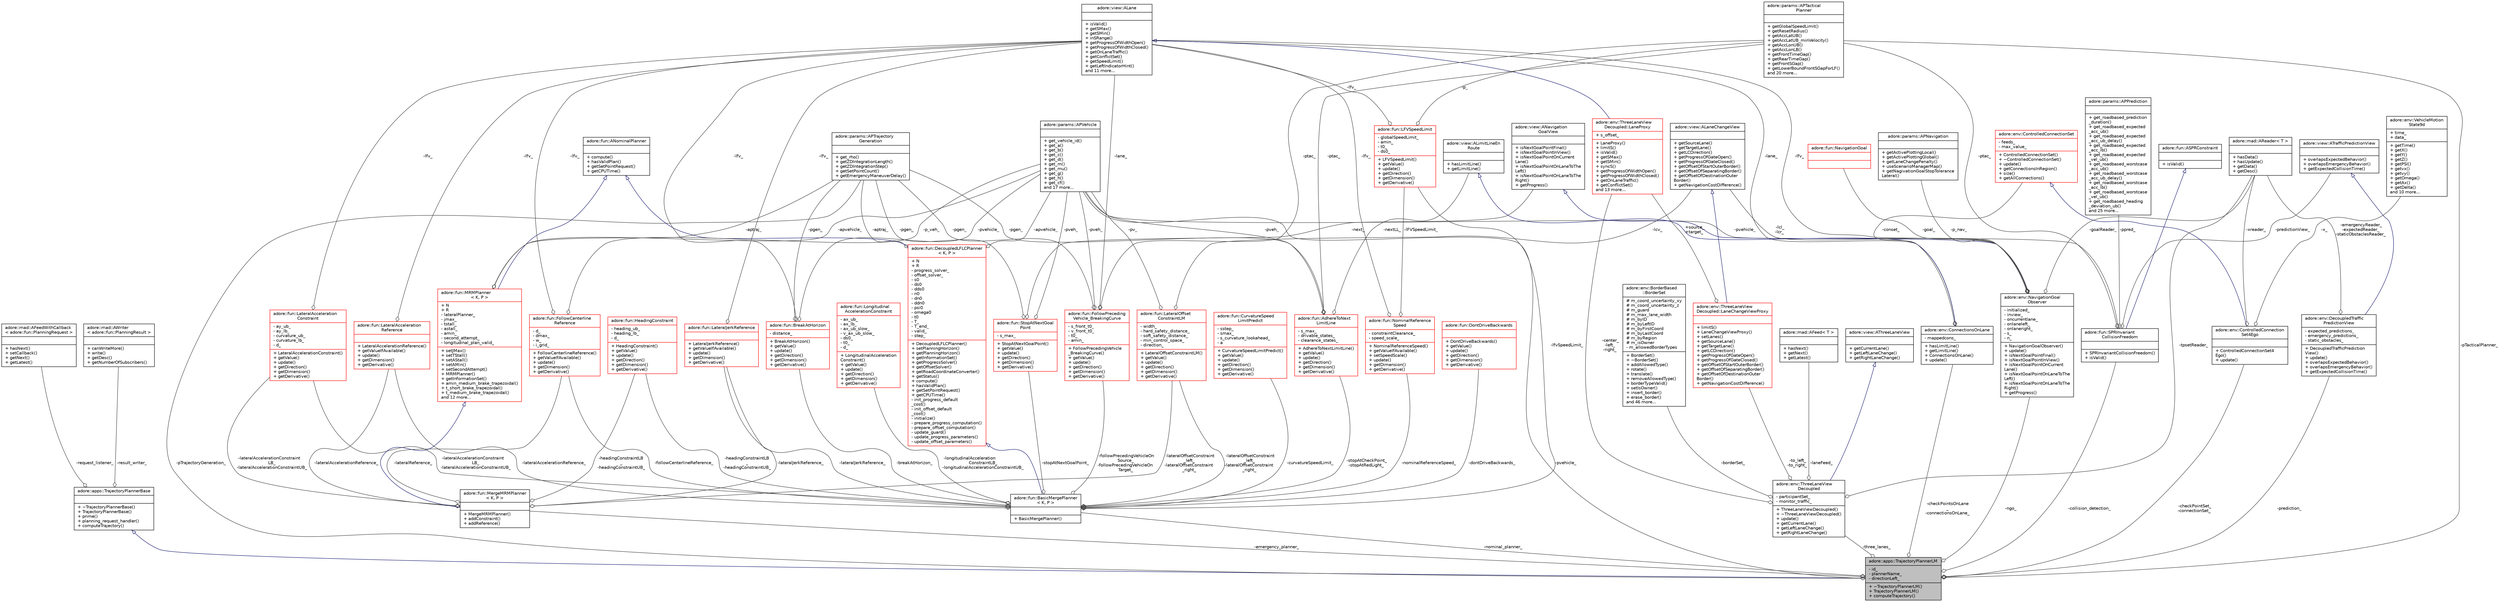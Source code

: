 digraph "adore::apps::TrajectoryPlannerLM"
{
 // LATEX_PDF_SIZE
  edge [fontname="Helvetica",fontsize="10",labelfontname="Helvetica",labelfontsize="10"];
  node [fontname="Helvetica",fontsize="10",shape=record];
  Node1 [label="{adore::apps::TrajectoryPlannerLM\n|- id_\l- plannerName_\l- directionLeft_\l|+ ~TrajectoryPlannerLM()\l+ TrajectoryPlannerLM()\l+ computeTrajectory()\l}",height=0.2,width=0.4,color="black", fillcolor="grey75", style="filled", fontcolor="black",tooltip="Decoupled trajectory planner, which uses TrajectoryPlannerBase to compute and provide a PlanningResul..."];
  Node2 -> Node1 [dir="back",color="midnightblue",fontsize="10",style="solid",arrowtail="onormal",fontname="Helvetica"];
  Node2 [label="{adore::apps::TrajectoryPlannerBase\n||+ ~TrajectoryPlannerBase()\l+ TrajectoryPlannerBase()\l+ prime()\l+ planning_request_handler()\l+ computeTrajectory()\l}",height=0.2,width=0.4,color="black", fillcolor="white", style="filled",URL="$classadore_1_1apps_1_1TrajectoryPlannerBase.html",tooltip="Base class for different trajectory planners: Handles communication w/ decision making module...."];
  Node3 -> Node2 [color="grey25",fontsize="10",style="solid",label=" -request_listener_" ,arrowhead="odiamond",fontname="Helvetica"];
  Node3 [label="{adore::mad::AFeedWithCallback\l\< adore::fun::PlanningRequest \>\n||+ hasNext()\l+ setCallback()\l+ getNext()\l+ getLatest()\l}",height=0.2,width=0.4,color="black", fillcolor="white", style="filled",URL="$classadore_1_1mad_1_1AFeedWithCallback.html",tooltip=" "];
  Node4 -> Node2 [color="grey25",fontsize="10",style="solid",label=" -result_writer_" ,arrowhead="odiamond",fontname="Helvetica"];
  Node4 [label="{adore::mad::AWriter\l\< adore::fun::PlanningResult \>\n||+ canWriteMore()\l+ write()\l+ getDesc()\l+ getNumberOfSubscribers()\l}",height=0.2,width=0.4,color="black", fillcolor="white", style="filled",URL="$classadore_1_1mad_1_1AWriter.html",tooltip=" "];
  Node5 -> Node1 [color="grey25",fontsize="10",style="solid",label=" -pTrajectoryGeneration_" ,arrowhead="odiamond",fontname="Helvetica"];
  Node5 [label="{adore::params::APTrajectory\lGeneration\n||+ get_rho()\l+ getZDIntegrationLength()\l+ getZDIntegrationStep()\l+ getSetPointCount()\l+ getEmergencyManeuverDelay()\l}",height=0.2,width=0.4,color="black", fillcolor="white", style="filled",URL="$classadore_1_1params_1_1APTrajectoryGeneration.html",tooltip="abstract class containing parameters to configure the behaviour of trajectory generation"];
  Node6 -> Node1 [color="grey25",fontsize="10",style="solid",label=" -nominal_planner_" ,arrowhead="odiamond",fontname="Helvetica"];
  Node6 [label="{adore::fun::BasicMergePlanner\l\< K, P \>\n||+ BasicMergePlanner()\l}",height=0.2,width=0.4,color="black", fillcolor="white", style="filled",URL="$classadore_1_1fun_1_1BasicMergePlanner.html",tooltip=" "];
  Node7 -> Node6 [dir="back",color="midnightblue",fontsize="10",style="solid",arrowtail="onormal",fontname="Helvetica"];
  Node7 [label="{adore::fun::DecoupledLFLCPlanner\l\< K, P \>\n|+ N\l+ R\l- progress_solver_\l- offset_solver_\l- s0\l- ds0\l- dds0\l- n0\l- dn0\l- ddn0\l- psi0\l- omega0\l- t0\l- T_\l- T_end_\l- valid_\l- step_\l|+ DecoupledLFLCPlanner()\l+ setPlanningHorizon()\l+ getPlanningHorizon()\l+ getInformationSet()\l+ getProgressSolver()\l+ getOffsetSolver()\l+ getRoadCoordinateConverter()\l+ getStatus()\l+ compute()\l+ hasValidPlan()\l+ getSetPointRequest()\l+ getCPUTime()\l- init_progress_default\l_cost()\l- init_offset_default\l_cost()\l- initialize()\l- prepare_progress_computation()\l- prepare_offset_computation()\l- update_guard()\l- update_progress_parameters()\l- update_offset_parameters()\l}",height=0.2,width=0.4,color="red", fillcolor="white", style="filled",URL="$classadore_1_1fun_1_1DecoupledLFLCPlanner.html",tooltip=" "];
  Node8 -> Node7 [dir="back",color="midnightblue",fontsize="10",style="solid",arrowtail="onormal",fontname="Helvetica"];
  Node8 [label="{adore::fun::ANominalPlanner\n||+ compute()\l+ hasValidPlan()\l+ getSetPointRequest()\l+ getCPUTime()\l}",height=0.2,width=0.4,color="black", fillcolor="white", style="filled",URL="$classadore_1_1fun_1_1ANominalPlanner.html",tooltip=" "];
  Node5 -> Node7 [color="grey25",fontsize="10",style="solid",label=" -aptraj_" ,arrowhead="odiamond",fontname="Helvetica"];
  Node9 -> Node7 [color="grey25",fontsize="10",style="solid",label=" -apvehicle_" ,arrowhead="odiamond",fontname="Helvetica"];
  Node9 [label="{adore::params::APVehicle\n||+ get_vehicle_id()\l+ get_a()\l+ get_b()\l+ get_c()\l+ get_d()\l+ get_m()\l+ get_mu()\l+ get_g()\l+ get_h()\l+ get_cf()\land 17 more...\l}",height=0.2,width=0.4,color="black", fillcolor="white", style="filled",URL="$classadore_1_1params_1_1APVehicle.html",tooltip="abstract class for vehicle configuration related paremeters"];
  Node19 -> Node6 [color="grey25",fontsize="10",style="solid",label=" -headingConstraintLB\l_\n-headingConstraintUB_" ,arrowhead="odiamond",fontname="Helvetica"];
  Node19 [label="{adore::fun::HeadingConstraint\n|- heading_ub_\l- heading_lb_\l- d_\l|+ HeadingConstraint()\l+ getValue()\l+ update()\l+ getDirection()\l+ getDimension()\l+ getDerivative()\l}",height=0.2,width=0.4,color="red", fillcolor="white", style="filled",URL="$classadore_1_1fun_1_1HeadingConstraint.html",tooltip=" "];
  Node21 -> Node6 [color="grey25",fontsize="10",style="solid",label=" -followCenterlineReference_" ,arrowhead="odiamond",fontname="Helvetica"];
  Node21 [label="{adore::fun::FollowCenterline\lReference\n|- d_\l- dmax_\l- w_\l- i_grid_\l|+ FollowCenterlineReference()\l+ getValueIfAvailable()\l+ update()\l+ getDimension()\l+ getDerivative()\l}",height=0.2,width=0.4,color="red", fillcolor="white", style="filled",URL="$classadore_1_1fun_1_1FollowCenterlineReference.html",tooltip=" "];
  Node9 -> Node21 [color="grey25",fontsize="10",style="solid",label=" -p_veh_" ,arrowhead="odiamond",fontname="Helvetica"];
  Node13 -> Node21 [color="grey25",fontsize="10",style="solid",label=" -lfv_" ,arrowhead="odiamond",fontname="Helvetica"];
  Node13 [label="{adore::view::ALane\n||+ isValid()\l+ getSMax()\l+ getSMin()\l+ inSRange()\l+ getProgressOfWidthOpen()\l+ getProgressOfWidthClosed()\l+ getOnLaneTraffic()\l+ getConflictSet()\l+ getSpeedLimit()\l+ getLeftIndicatorHint()\land 11 more...\l}",height=0.2,width=0.4,color="black", fillcolor="white", style="filled",URL="$classadore_1_1view_1_1ALane.html",tooltip=" "];
  Node23 -> Node6 [color="grey25",fontsize="10",style="solid",label=" -curvatureSpeedLimit_" ,arrowhead="odiamond",fontname="Helvetica"];
  Node23 [label="{adore::fun::CurvatureSpeed\lLimitPredict\n|- sstep_\l- smax_\l- s_curvature_lookahead_\l- a\l|+ CurvatureSpeedLimitPredict()\l+ getValue()\l+ update()\l+ getDirection()\l+ getDimension()\l+ getDerivative()\l}",height=0.2,width=0.4,color="red", fillcolor="white", style="filled",URL="$classadore_1_1fun_1_1CurvatureSpeedLimitPredict.html",tooltip=" "];
  Node25 -> Node6 [color="grey25",fontsize="10",style="solid",label=" -dontDriveBackwards_" ,arrowhead="odiamond",fontname="Helvetica"];
  Node25 [label="{adore::fun::DontDriveBackwards\n||+ DontDriveBackwards()\l+ getValue()\l+ update()\l+ getDirection()\l+ getDimension()\l+ getDerivative()\l}",height=0.2,width=0.4,color="red", fillcolor="white", style="filled",URL="$classadore_1_1fun_1_1DontDriveBackwards.html",tooltip=" "];
  Node26 -> Node6 [color="grey25",fontsize="10",style="solid",label=" -lateralJerkReference_" ,arrowhead="odiamond",fontname="Helvetica"];
  Node26 [label="{adore::fun::LateralJerkReference\n||+ LateralJerkReference()\l+ getValueIfAvailable()\l+ update()\l+ getDimension()\l+ getDerivative()\l}",height=0.2,width=0.4,color="red", fillcolor="white", style="filled",URL="$classadore_1_1fun_1_1LateralJerkReference.html",tooltip=" "];
  Node13 -> Node26 [color="grey25",fontsize="10",style="solid",label=" -lfv_" ,arrowhead="odiamond",fontname="Helvetica"];
  Node27 -> Node6 [color="grey25",fontsize="10",style="solid",label=" -stopAtNextGoalPoint_" ,arrowhead="odiamond",fontname="Helvetica"];
  Node27 [label="{adore::fun::StopAtNextGoal\lPoint\n|- s_max_\l|+ StopAtNextGoalPoint()\l+ getValue()\l+ update()\l+ getDirection()\l+ getDimension()\l+ getDerivative()\l}",height=0.2,width=0.4,color="red", fillcolor="white", style="filled",URL="$classadore_1_1fun_1_1StopAtNextGoalPoint.html",tooltip=" "];
  Node5 -> Node27 [color="grey25",fontsize="10",style="solid",label=" -pgen_" ,arrowhead="odiamond",fontname="Helvetica"];
  Node9 -> Node27 [color="grey25",fontsize="10",style="solid",label=" -pveh_" ,arrowhead="odiamond",fontname="Helvetica"];
  Node28 -> Node27 [color="grey25",fontsize="10",style="solid",label=" -next_" ,arrowhead="odiamond",fontname="Helvetica"];
  Node28 [label="{adore::view::ANavigation\lGoalView\n||+ isNextGoalPointFinal()\l+ isNextGoalPointInView()\l+ isNextGoalPointOnCurrent\lLane()\l+ isNextGoalPointOnLaneToThe\lLeft()\l+ isNextGoalPointOnLaneToThe\lRight()\l+ getProgress()\l}",height=0.2,width=0.4,color="black", fillcolor="white", style="filled",URL="$classadore_1_1view_1_1ANavigationGoalView.html",tooltip=" "];
  Node29 -> Node6 [color="grey25",fontsize="10",style="solid",label=" -lateralAccelerationReference_" ,arrowhead="odiamond",fontname="Helvetica"];
  Node29 [label="{adore::fun::LateralAcceleration\lReference\n||+ LateralAccelerationReference()\l+ getValueIfAvailable()\l+ update()\l+ getDimension()\l+ getDerivative()\l}",height=0.2,width=0.4,color="red", fillcolor="white", style="filled",URL="$classadore_1_1fun_1_1LateralAccelerationReference.html",tooltip=" "];
  Node13 -> Node29 [color="grey25",fontsize="10",style="solid",label=" -lfv_" ,arrowhead="odiamond",fontname="Helvetica"];
  Node30 -> Node6 [color="grey25",fontsize="10",style="solid",label=" -longitudinalAcceleration\lConstraintLB_\n-longitudinalAccelerationConstraintUB_" ,arrowhead="odiamond",fontname="Helvetica"];
  Node30 [label="{adore::fun::Longitudinal\lAccelerationConstraint\n|- ax_ub_\l- ax_lb_\l- ax_ub_slow_\l- v_ax_ub_slow_\l- ds0_\l- t0_\l- d_\l|+ LongitudinalAcceleration\lConstraint()\l+ getValue()\l+ update()\l+ getDirection()\l+ getDimension()\l+ getDerivative()\l}",height=0.2,width=0.4,color="red", fillcolor="white", style="filled",URL="$classadore_1_1fun_1_1LongitudinalAccelerationConstraint.html",tooltip=" "];
  Node31 -> Node6 [color="grey25",fontsize="10",style="solid",label=" -stopAtCheckPoint_\n-stopAtRedLight_" ,arrowhead="odiamond",fontname="Helvetica"];
  Node31 [label="{adore::fun::AdhereToNext\lLimitLine\n|- s_max_\l- drivable_states_\l- clearance_states_\l|+ AdhereToNextLimitLine()\l+ getValue()\l+ update()\l+ getDirection()\l+ getDimension()\l+ getDerivative()\l}",height=0.2,width=0.4,color="red", fillcolor="white", style="filled",URL="$classadore_1_1fun_1_1AdhereToNextLimitLine.html",tooltip=" "];
  Node5 -> Node31 [color="grey25",fontsize="10",style="solid",label=" -pgen_" ,arrowhead="odiamond",fontname="Helvetica"];
  Node9 -> Node31 [color="grey25",fontsize="10",style="solid",label=" -pveh_" ,arrowhead="odiamond",fontname="Helvetica"];
  Node32 -> Node31 [color="grey25",fontsize="10",style="solid",label=" -ptac_" ,arrowhead="odiamond",fontname="Helvetica"];
  Node32 [label="{adore::params::APTactical\lPlanner\n||+ getGlobalSpeedLimit()\l+ getResetRadius()\l+ getAccLatUB()\l+ getAccLatUB_minVelocity()\l+ getAccLonUB()\l+ getAccLonLB()\l+ getFrontTimeGap()\l+ getRearTimeGap()\l+ getFrontSGap()\l+ getLowerBoundFrontSGapForLF()\land 20 more...\l}",height=0.2,width=0.4,color="black", fillcolor="white", style="filled",URL="$classadore_1_1params_1_1APTacticalPlanner.html",tooltip="abstract classs containing parameters to configure aspects and constraints of the tactical planner"];
  Node33 -> Node31 [color="grey25",fontsize="10",style="solid",label=" -nextLL_" ,arrowhead="odiamond",fontname="Helvetica"];
  Node33 [label="{adore::view::ALimitLineEn\lRoute\n||+ hasLimitLine()\l+ getLimitLine()\l}",height=0.2,width=0.4,color="black", fillcolor="white", style="filled",URL="$classadore_1_1view_1_1ALimitLineEnRoute.html",tooltip=" "];
  Node34 -> Node6 [color="grey25",fontsize="10",style="solid",label=" -followPrecedingVehicleOn\lSource_\n-followPrecedingVehicleOn\lTarget_" ,arrowhead="odiamond",fontname="Helvetica"];
  Node34 [label="{adore::fun::FollowPreceding\lVehicle_BreakingCurve\n|- s_front_t0_\l- v_front_t0_\l- t0_\l- amin_\l|+ FollowPrecedingVehicle\l_BreakingCurve()\l+ getValue()\l+ update()\l+ getDirection()\l+ getDimension()\l+ getDerivative()\l}",height=0.2,width=0.4,color="red", fillcolor="white", style="filled",URL="$classadore_1_1fun_1_1FollowPrecedingVehicle__BreakingCurve.html",tooltip=" "];
  Node5 -> Node34 [color="grey25",fontsize="10",style="solid",label=" -pgen_" ,arrowhead="odiamond",fontname="Helvetica"];
  Node9 -> Node34 [color="grey25",fontsize="10",style="solid",label=" -pveh_" ,arrowhead="odiamond",fontname="Helvetica"];
  Node13 -> Node34 [color="grey25",fontsize="10",style="solid",label=" -lane_" ,arrowhead="odiamond",fontname="Helvetica"];
  Node32 -> Node34 [color="grey25",fontsize="10",style="solid",label=" -ptac_" ,arrowhead="odiamond",fontname="Helvetica"];
  Node35 -> Node6 [color="grey25",fontsize="10",style="solid",label=" -lateralOffsetConstraint\l_left_\n-lateralOffsetConstraint\l_right_" ,arrowhead="odiamond",fontname="Helvetica"];
  Node35 [label="{adore::fun::LateralOffset\lConstraintLM\n|- width_\l- hard_safety_distance_\l- soft_safety_distance_\l- min_control_space_\l- direction_\l|+ LateralOffsetConstraintLM()\l+ getValue()\l+ update()\l+ getDirection()\l+ getDimension()\l+ getDerivative()\l}",height=0.2,width=0.4,color="red", fillcolor="white", style="filled",URL="$classadore_1_1fun_1_1LateralOffsetConstraintLM.html",tooltip=" "];
  Node36 -> Node35 [color="grey25",fontsize="10",style="solid",label=" -lcv_" ,arrowhead="odiamond",fontname="Helvetica"];
  Node36 [label="{adore::view::ALaneChangeView\n||+ getSourceLane()\l+ getTargetLane()\l+ getLCDirection()\l+ getProgressOfGateOpen()\l+ getProgressOfGateClosed()\l+ getOffsetOfStartOuterBorder()\l+ getOffsetOfSeparatingBorder()\l+ getOffsetOfDestinationOuter\lBorder()\l+ getNavigationCostDifference()\l}",height=0.2,width=0.4,color="black", fillcolor="white", style="filled",URL="$classadore_1_1view_1_1ALaneChangeView.html",tooltip=" "];
  Node9 -> Node35 [color="grey25",fontsize="10",style="solid",label=" -pv_" ,arrowhead="odiamond",fontname="Helvetica"];
  Node37 -> Node6 [color="grey25",fontsize="10",style="solid",label=" -lateralAccelerationConstraint\lLB_\n-lateralAccelerationConstraintUB_" ,arrowhead="odiamond",fontname="Helvetica"];
  Node37 [label="{adore::fun::LateralAcceleration\lConstraint\n|- ay_ub_\l- ay_lb_\l- curvature_ub_\l- curvature_lb_\l- d_\l|+ LateralAccelerationConstraint()\l+ getValue()\l+ update()\l+ getDirection()\l+ getDimension()\l+ getDerivative()\l}",height=0.2,width=0.4,color="red", fillcolor="white", style="filled",URL="$classadore_1_1fun_1_1LateralAccelerationConstraint.html",tooltip=" "];
  Node13 -> Node37 [color="grey25",fontsize="10",style="solid",label=" -lfv_" ,arrowhead="odiamond",fontname="Helvetica"];
  Node38 -> Node6 [color="grey25",fontsize="10",style="solid",label=" -lfvSpeedLimit_" ,arrowhead="odiamond",fontname="Helvetica"];
  Node38 [label="{adore::fun::LFVSpeedLimit\n|- globalSpeedLimit_\l- amin_\l- t0_\l- ds0_\l|+ LFVSpeedLimit()\l+ getValue()\l+ update()\l+ getDirection()\l+ getDimension()\l+ getDerivative()\l}",height=0.2,width=0.4,color="red", fillcolor="white", style="filled",URL="$classadore_1_1fun_1_1LFVSpeedLimit.html",tooltip=" "];
  Node13 -> Node38 [color="grey25",fontsize="10",style="solid",label=" -lfv_" ,arrowhead="odiamond",fontname="Helvetica"];
  Node32 -> Node38 [color="grey25",fontsize="10",style="solid",label=" -p_" ,arrowhead="odiamond",fontname="Helvetica"];
  Node39 -> Node6 [color="grey25",fontsize="10",style="solid",label=" -nominalReferenceSpeed_" ,arrowhead="odiamond",fontname="Helvetica"];
  Node39 [label="{adore::fun::NominalReference\lSpeed\n|- constraintClearance_\l- speed_scale_\l|+ NominalReferenceSpeed()\l+ getValueIfAvailable()\l+ setSpeedScale()\l+ update()\l+ getDimension()\l+ getDerivative()\l}",height=0.2,width=0.4,color="red", fillcolor="white", style="filled",URL="$classadore_1_1fun_1_1NominalReferenceSpeed.html",tooltip=" "];
  Node13 -> Node39 [color="grey25",fontsize="10",style="solid",label=" -lfv_" ,arrowhead="odiamond",fontname="Helvetica"];
  Node38 -> Node39 [color="grey25",fontsize="10",style="solid",label=" -lFVSpeedLimit_" ,arrowhead="odiamond",fontname="Helvetica"];
  Node40 -> Node6 [color="grey25",fontsize="10",style="solid",label=" -breakAtHorizon_" ,arrowhead="odiamond",fontname="Helvetica"];
  Node40 [label="{adore::fun::BreakAtHorizon\n|- distance_\l|+ BreakAtHorizon()\l+ getValue()\l+ update()\l+ getDirection()\l+ getDimension()\l+ getDerivative()\l}",height=0.2,width=0.4,color="red", fillcolor="white", style="filled",URL="$classadore_1_1fun_1_1BreakAtHorizon.html",tooltip=" "];
  Node5 -> Node40 [color="grey25",fontsize="10",style="solid",label=" -pgen_" ,arrowhead="odiamond",fontname="Helvetica"];
  Node9 -> Node40 [color="grey25",fontsize="10",style="solid",label=" -pvehicle_" ,arrowhead="odiamond",fontname="Helvetica"];
  Node13 -> Node40 [color="grey25",fontsize="10",style="solid",label=" -lfv_" ,arrowhead="odiamond",fontname="Helvetica"];
  Node41 -> Node1 [color="grey25",fontsize="10",style="solid",label=" -collision_detection_" ,arrowhead="odiamond",fontname="Helvetica"];
  Node41 [label="{adore::fun::SPRInvariant\lCollisionFreedom\n||+ SPRInvariantCollisionFreedom()\l+ isValid()\l}",height=0.2,width=0.4,color="black", fillcolor="white", style="filled",URL="$classadore_1_1fun_1_1SPRInvariantCollisionFreedom.html",tooltip=" "];
  Node42 -> Node41 [dir="back",color="midnightblue",fontsize="10",style="solid",arrowtail="onormal",fontname="Helvetica"];
  Node42 [label="{adore::fun::ASPRConstraint\n||+ isValid()\l}",height=0.2,width=0.4,color="black", fillcolor="white", style="filled",URL="$classadore_1_1fun_1_1ASPRConstraint.html",tooltip=" "];
  Node43 -> Node41 [color="grey25",fontsize="10",style="solid",label=" -ppred_" ,arrowhead="odiamond",fontname="Helvetica"];
  Node43 [label="{adore::params::APPrediction\n||+ get_roadbased_prediction\l_duration()\l+ get_roadbased_expected\l_acc_ub()\l+ get_roadbased_expected\l_acc_ub_delay()\l+ get_roadbased_expected\l_acc_lb()\l+ get_roadbased_expected\l_vel_ub()\l+ get_roadbased_worstcase\l_acc_ub()\l+ get_roadbased_worstcase\l_acc_ub_delay()\l+ get_roadbased_worstcase\l_acc_lb()\l+ get_roadbased_worstcase\l_vel_ub()\l+ get_roadbased_heading\l_deviation_ub()\land 25 more...\l}",height=0.2,width=0.4,color="black", fillcolor="white", style="filled",URL="$classadore_1_1params_1_1APPrediction.html",tooltip="parameter interface for parameters related to prediction"];
  Node9 -> Node41 [color="grey25",fontsize="10",style="solid",label=" -pvehicle_" ,arrowhead="odiamond",fontname="Helvetica"];
  Node32 -> Node41 [color="grey25",fontsize="10",style="solid",label=" -ptac_" ,arrowhead="odiamond",fontname="Helvetica"];
  Node44 -> Node41 [color="grey25",fontsize="10",style="solid",label=" -predictionView_" ,arrowhead="odiamond",fontname="Helvetica"];
  Node44 [label="{adore::view::ATrafficPredictionView\n||+ overlapsExpectedBehavior()\l+ overlapsEmergencyBehavior()\l+ getExpectedCollisionTime()\l}",height=0.2,width=0.4,color="black", fillcolor="white", style="filled",URL="$classadore_1_1view_1_1ATrafficPredictionView.html",tooltip=" "];
  Node9 -> Node1 [color="grey25",fontsize="10",style="solid",label=" -pvehicle_" ,arrowhead="odiamond",fontname="Helvetica"];
  Node45 -> Node1 [color="grey25",fontsize="10",style="solid",label=" -emergency_planner_" ,arrowhead="odiamond",fontname="Helvetica"];
  Node45 [label="{adore::fun::MergeMRMPlanner\l\< K, P \>\n||+ MergeMRMPlanner()\l+ addConstraint()\l+ addReference()\l}",height=0.2,width=0.4,color="black", fillcolor="white", style="filled",URL="$classadore_1_1fun_1_1MergeMRMPlanner.html",tooltip="Plans minimum risk maneuver to cancel lane change."];
  Node46 -> Node45 [dir="back",color="midnightblue",fontsize="10",style="solid",arrowtail="onormal",fontname="Helvetica"];
  Node46 [label="{adore::fun::MRMPlanner\l\< K, P \>\n|+ N\l+ R\l- lateralPlanner_\l- jmax_\l- tstall_\l- astall_\l- amin_\l- second_attempt_\l- longitudinal_plan_valid_\l|+ setJMax()\l+ setTStall()\l+ setAStall()\l+ setAMin()\l+ setSecondAttempt()\l+ MRMPlanner()\l+ getInformationSet()\l+ amin_medium_brake_trapezoidal()\l+ t_short_brake_trapezoidal()\l+ t_medium_brake_trapezoidal()\land 12 more...\l}",height=0.2,width=0.4,color="red", fillcolor="white", style="filled",URL="$classadore_1_1fun_1_1MRMPlanner.html",tooltip=" "];
  Node8 -> Node46 [dir="back",color="midnightblue",fontsize="10",style="solid",arrowtail="onormal",fontname="Helvetica"];
  Node5 -> Node46 [color="grey25",fontsize="10",style="solid",label=" -aptraj_" ,arrowhead="odiamond",fontname="Helvetica"];
  Node9 -> Node46 [color="grey25",fontsize="10",style="solid",label=" -apvehicle_" ,arrowhead="odiamond",fontname="Helvetica"];
  Node19 -> Node45 [color="grey25",fontsize="10",style="solid",label=" -headingConstraintLB\l_\n-headingConstraintUB_" ,arrowhead="odiamond",fontname="Helvetica"];
  Node21 -> Node45 [color="grey25",fontsize="10",style="solid",label=" -lateralReference_" ,arrowhead="odiamond",fontname="Helvetica"];
  Node26 -> Node45 [color="grey25",fontsize="10",style="solid",label=" -lateralJerkReference_" ,arrowhead="odiamond",fontname="Helvetica"];
  Node29 -> Node45 [color="grey25",fontsize="10",style="solid",label=" -lateralAccelerationReference_" ,arrowhead="odiamond",fontname="Helvetica"];
  Node37 -> Node45 [color="grey25",fontsize="10",style="solid",label=" -lateralAccelerationConstraint\lLB_\n-lateralAccelerationConstraintUB_" ,arrowhead="odiamond",fontname="Helvetica"];
  Node35 -> Node45 [color="grey25",fontsize="10",style="solid",label=" -lateralOffsetConstraint\l_left_\n-lateralOffsetConstraint\l_right_" ,arrowhead="odiamond",fontname="Helvetica"];
  Node56 -> Node1 [color="grey25",fontsize="10",style="solid",label=" -checkPointsOnLane\l_\n-connectionsOnLane_" ,arrowhead="odiamond",fontname="Helvetica"];
  Node56 [label="{adore::env::ConnectionsOnLane\n|- mappedcons_\l|+ hasLimitLine()\l+ getLimitLine()\l+ ConnectionsOnLane()\l+ update()\l}",height=0.2,width=0.4,color="black", fillcolor="white", style="filled",URL="$classadore_1_1env_1_1ConnectionsOnLane.html",tooltip=" "];
  Node33 -> Node56 [dir="back",color="midnightblue",fontsize="10",style="solid",arrowtail="onormal",fontname="Helvetica"];
  Node13 -> Node56 [color="grey25",fontsize="10",style="solid",label=" -lane_" ,arrowhead="odiamond",fontname="Helvetica"];
  Node57 -> Node56 [color="grey25",fontsize="10",style="solid",label=" -conset_" ,arrowhead="odiamond",fontname="Helvetica"];
  Node57 [label="{adore::env::ControlledConnectionSet\n|- feeds_\l- max_value_\l|+ ControlledConnectionSet()\l+ ~ControlledConnectionSet()\l+ update()\l+ getConnectionsInRegion()\l+ size()\l+ getAllConnections()\l}",height=0.2,width=0.4,color="red", fillcolor="white", style="filled",URL="$classadore_1_1env_1_1ControlledConnectionSet.html",tooltip=" "];
  Node32 -> Node1 [color="grey25",fontsize="10",style="solid",label=" -pTacticalPlanner_" ,arrowhead="odiamond",fontname="Helvetica"];
  Node61 -> Node1 [color="grey25",fontsize="10",style="solid",label=" -prediction_" ,arrowhead="odiamond",fontname="Helvetica"];
  Node61 [label="{adore::env::DecoupledTraffic\lPredictionView\n|- expected_predictions_\l- emergency_predictions_\l- static_obstacles_\l|+ DecoupledTrafficPrediction\lView()\l+ update()\l+ overlapsExpectedBehavior()\l+ overlapsEmergencyBehavior()\l+ getExpectedCollisionTime()\l}",height=0.2,width=0.4,color="black", fillcolor="white", style="filled",URL="$classadore_1_1env_1_1DecoupledTrafficPredictionView.html",tooltip=" "];
  Node44 -> Node61 [dir="back",color="midnightblue",fontsize="10",style="solid",arrowtail="onormal",fontname="Helvetica"];
  Node62 -> Node61 [color="grey25",fontsize="10",style="solid",label=" -emergencyReader_\n-expectedReader_\n-staticObstaclesReader_" ,arrowhead="odiamond",fontname="Helvetica"];
  Node62 [label="{adore::mad::AReader\< T \>\n||+ hasData()\l+ hasUpdate()\l+ getData()\l+ getDesc()\l}",height=0.2,width=0.4,color="black", fillcolor="white", style="filled",URL="$classadore_1_1mad_1_1AReader.html",tooltip=" "];
  Node63 -> Node1 [color="grey25",fontsize="10",style="solid",label=" -ngo_" ,arrowhead="odiamond",fontname="Helvetica"];
  Node63 [label="{adore::env::NavigationGoal\lObserver\n|- initialized_\l- inview_\l- oncurrentlane_\l- onlaneleft_\l- onlaneright_\l- s_\l- n_\l|+ NavigationGoalObserver()\l+ update()\l+ isNextGoalPointFinal()\l+ isNextGoalPointInView()\l+ isNextGoalPointOnCurrent\lLane()\l+ isNextGoalPointOnLaneToThe\lLeft()\l+ isNextGoalPointOnLaneToThe\lRight()\l+ getProgress()\l}",height=0.2,width=0.4,color="black", fillcolor="white", style="filled",URL="$classadore_1_1env_1_1NavigationGoalObserver.html",tooltip=" "];
  Node28 -> Node63 [dir="back",color="midnightblue",fontsize="10",style="solid",arrowtail="onormal",fontname="Helvetica"];
  Node62 -> Node63 [color="grey25",fontsize="10",style="solid",label=" -goalReader_" ,arrowhead="odiamond",fontname="Helvetica"];
  Node36 -> Node63 [color="grey25",fontsize="10",style="solid",label=" -lcl_\n-lcr_" ,arrowhead="odiamond",fontname="Helvetica"];
  Node64 -> Node63 [color="grey25",fontsize="10",style="solid",label=" -goal_" ,arrowhead="odiamond",fontname="Helvetica"];
  Node64 [label="{adore::fun::NavigationGoal\n||}",height=0.2,width=0.4,color="red", fillcolor="white", style="filled",URL="$structadore_1_1fun_1_1NavigationGoal.html",tooltip=" "];
  Node13 -> Node63 [color="grey25",fontsize="10",style="solid",label=" -lfv_" ,arrowhead="odiamond",fontname="Helvetica"];
  Node66 -> Node63 [color="grey25",fontsize="10",style="solid",label=" -p_nav_" ,arrowhead="odiamond",fontname="Helvetica"];
  Node66 [label="{adore::params::APNavigation\n||+ getActivePlottingLocal()\l+ getActivePlottingGlobal()\l+ getLaneChangePenalty()\l+ useScenarioManagerMap()\l+ getNagivationGoalStopTolerance\lLateral()\l}",height=0.2,width=0.4,color="black", fillcolor="white", style="filled",URL="$classadore_1_1params_1_1APNavigation.html",tooltip="abstract class containing parameters which configure navigation behaviour"];
  Node67 -> Node1 [color="grey25",fontsize="10",style="solid",label=" -checkPointSet_\n-connectionSet_" ,arrowhead="odiamond",fontname="Helvetica"];
  Node67 [label="{adore::env::ControlledConnection\lSet4Ego\n||+ ControlledConnectionSet4\lEgo()\l+ update()\l}",height=0.2,width=0.4,color="black", fillcolor="white", style="filled",URL="$classadore_1_1env_1_1ControlledConnectionSet4Ego.html",tooltip="Specialization of ControlledConnectionSet: Filters connections in range of ego."];
  Node57 -> Node67 [dir="back",color="midnightblue",fontsize="10",style="solid",arrowtail="onormal",fontname="Helvetica"];
  Node62 -> Node67 [color="grey25",fontsize="10",style="solid",label=" -xreader_" ,arrowhead="odiamond",fontname="Helvetica"];
  Node68 -> Node67 [color="grey25",fontsize="10",style="solid",label=" -x_" ,arrowhead="odiamond",fontname="Helvetica"];
  Node68 [label="{adore::env::VehicleMotion\lState9d\n|+ time_\l+ data_\l|+ getTime()\l+ getX()\l+ getY()\l+ getZ()\l+ getPSI()\l+ getvx()\l+ getvy()\l+ getOmega()\l+ getAx()\l+ getDelta()\land 10 more...\l}",height=0.2,width=0.4,color="black", fillcolor="white", style="filled",URL="$structadore_1_1env_1_1VehicleMotionState9d.html",tooltip="This struct holds the motion state of the vehicle in 9d."];
  Node69 -> Node1 [color="grey25",fontsize="10",style="solid",label=" -three_lanes_" ,arrowhead="odiamond",fontname="Helvetica"];
  Node69 [label="{adore::env::ThreeLaneView\lDecoupled\n|- participantSet_\l- monitor_traffic_\l|+ ThreeLaneViewDecoupled()\l+ ~ThreeLaneViewDecoupled()\l+ update()\l+ getCurrentLane()\l+ getLeftLaneChange()\l+ getRightLaneChange()\l}",height=0.2,width=0.4,color="black", fillcolor="white", style="filled",URL="$classadore_1_1env_1_1ThreeLaneViewDecoupled.html",tooltip=" "];
  Node70 -> Node69 [dir="back",color="midnightblue",fontsize="10",style="solid",arrowtail="onormal",fontname="Helvetica"];
  Node70 [label="{adore::view::AThreeLaneView\n||+ getCurrentLane()\l+ getLeftLaneChange()\l+ getRightLaneChange()\l}",height=0.2,width=0.4,color="black", fillcolor="white", style="filled",URL="$classadore_1_1view_1_1AThreeLaneView.html",tooltip=" "];
  Node62 -> Node69 [color="grey25",fontsize="10",style="solid",label=" -tpsetReader_" ,arrowhead="odiamond",fontname="Helvetica"];
  Node71 -> Node69 [color="grey25",fontsize="10",style="solid",label=" -borderSet_" ,arrowhead="odiamond",fontname="Helvetica"];
  Node71 [label="{adore::env::BorderBased\l::BorderSet\n|# m_coord_uncertainty_xy\l# m_coord_uncertainty_z\l# m_guard\l# m_max_lane_width\l# m_byID\l# m_byLeftID\l# m_byFirstCoord\l# m_byLastCoord\l# m_byRegion\l# m_isOwner\l- m_allowedBorderTypes\l|+ BorderSet()\l+ ~BorderSet()\l+ addAllowedType()\l+ rotate()\l+ translate()\l+ removeAllowedType()\l+ borderTypeValid()\l+ setIsOwner()\l+ insert_border()\l+ erase_border()\land 46 more...\l}",height=0.2,width=0.4,color="black", fillcolor="white", style="filled",URL="$classadore_1_1env_1_1BorderBased_1_1BorderSet.html",tooltip="efficiently store borders in boost R-tree"];
  Node72 -> Node69 [color="grey25",fontsize="10",style="solid",label=" -laneFeed_" ,arrowhead="odiamond",fontname="Helvetica"];
  Node72 [label="{adore::mad::AFeed\< T \>\n||+ hasNext()\l+ getNext()\l+ getLatest()\l}",height=0.2,width=0.4,color="black", fillcolor="white", style="filled",URL="$classadore_1_1mad_1_1AFeed.html",tooltip=" "];
  Node73 -> Node69 [color="grey25",fontsize="10",style="solid",label=" -to_left_\n-to_right_" ,arrowhead="odiamond",fontname="Helvetica"];
  Node73 [label="{adore::env::ThreeLaneView\lDecoupled::LaneChangeViewProxy\n||+ limitS()\l+ LaneChangeViewProxy()\l+ setLanes()\l+ getSourceLane()\l+ getTargetLane()\l+ getLCDirection()\l+ getProgressOfGateOpen()\l+ getProgressOfGateClosed()\l+ getOffsetOfStartOuterBorder()\l+ getOffsetOfSeparatingBorder()\l+ getOffsetOfDestinationOuter\lBorder()\l+ getNavigationCostDifference()\l}",height=0.2,width=0.4,color="red", fillcolor="white", style="filled",URL="$classadore_1_1env_1_1ThreeLaneViewDecoupled_1_1LaneChangeViewProxy.html",tooltip=" "];
  Node36 -> Node73 [dir="back",color="midnightblue",fontsize="10",style="solid",arrowtail="onormal",fontname="Helvetica"];
  Node76 -> Node73 [color="grey25",fontsize="10",style="solid",label=" +source_\n+target_" ,arrowhead="odiamond",fontname="Helvetica"];
  Node76 [label="{adore::env::ThreeLaneView\lDecoupled::LaneProxy\n|+ s_offset_\l|+ LaneProxy()\l+ limitS()\l+ isValid()\l+ getSMax()\l+ getSMin()\l+ syncS()\l+ getProgressOfWidthOpen()\l+ getProgressOfWidthClosed()\l+ getOnLaneTraffic()\l+ getConflictSet()\land 13 more...\l}",height=0.2,width=0.4,color="red", fillcolor="white", style="filled",URL="$classadore_1_1env_1_1ThreeLaneViewDecoupled_1_1LaneProxy.html",tooltip=" "];
  Node13 -> Node76 [dir="back",color="midnightblue",fontsize="10",style="solid",arrowtail="onormal",fontname="Helvetica"];
  Node76 -> Node69 [color="grey25",fontsize="10",style="solid",label=" -center_\n-left_\n-right_" ,arrowhead="odiamond",fontname="Helvetica"];
}
